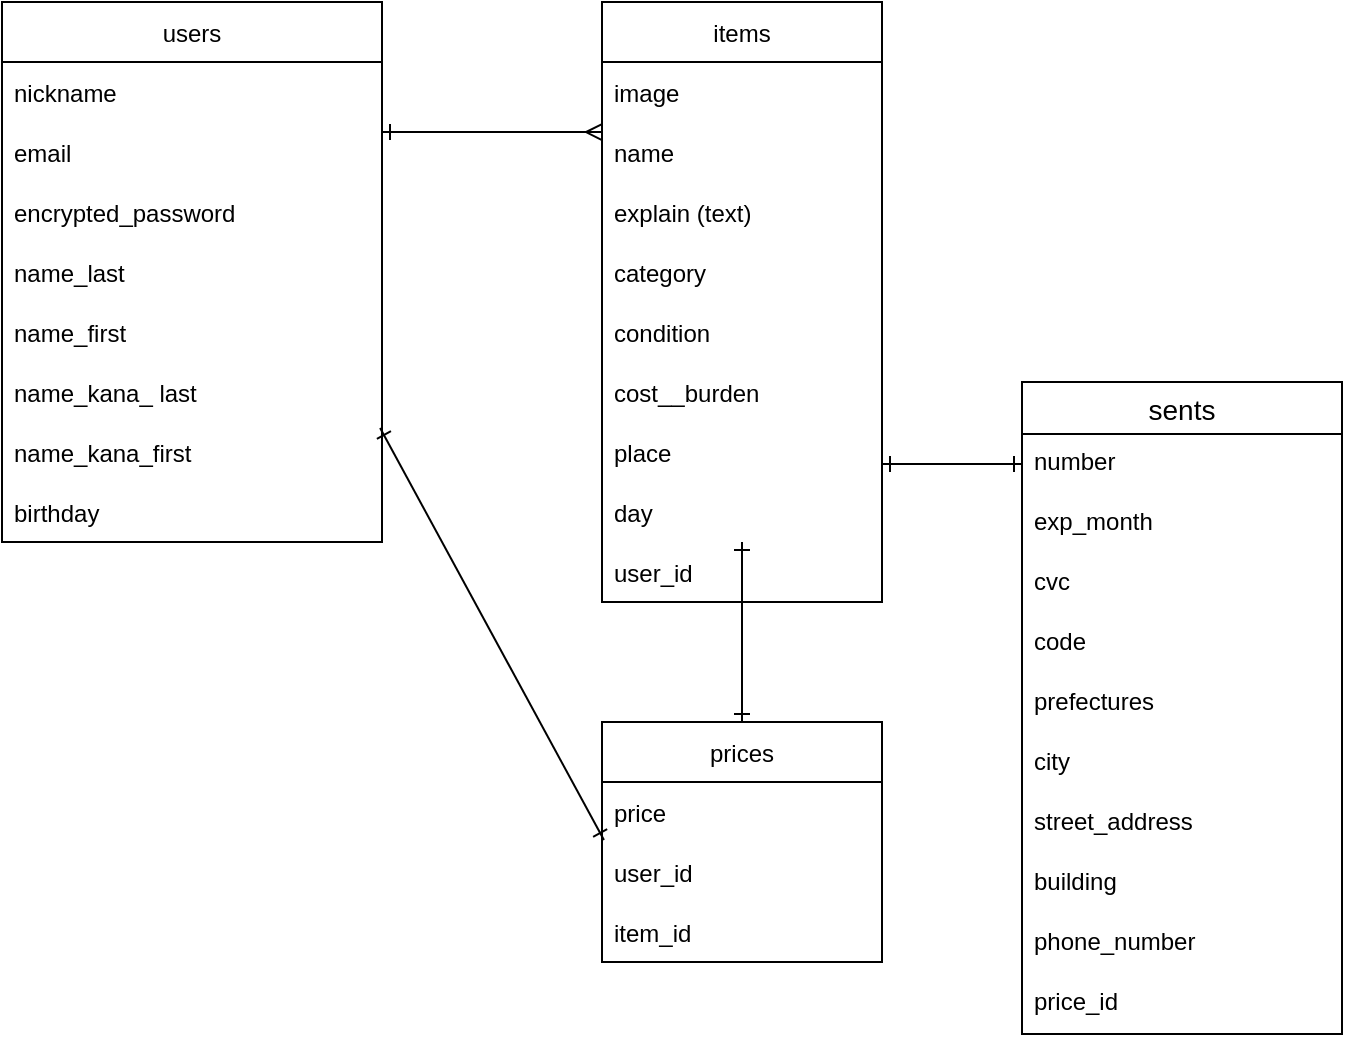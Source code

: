<mxfile>
    <diagram id="Sff5KM6kjeT8YIxL-IMy" name="ページ1">
        <mxGraphModel dx="916" dy="276" grid="1" gridSize="10" guides="1" tooltips="1" connect="1" arrows="1" fold="1" page="1" pageScale="1" pageWidth="827" pageHeight="1169" math="0" shadow="0">
            <root>
                <mxCell id="0"/>
                <mxCell id="1" parent="0"/>
                <mxCell id="2" value="items" style="swimlane;fontStyle=0;childLayout=stackLayout;horizontal=1;startSize=30;horizontalStack=0;resizeParent=1;resizeParentMax=0;resizeLast=0;collapsible=1;marginBottom=0;" parent="1" vertex="1">
                    <mxGeometry x="360" y="50" width="140" height="300" as="geometry"/>
                </mxCell>
                <mxCell id="3" value="image" style="text;strokeColor=none;fillColor=none;align=left;verticalAlign=middle;spacingLeft=4;spacingRight=4;overflow=hidden;points=[[0,0.5],[1,0.5]];portConstraint=eastwest;rotatable=0;" parent="2" vertex="1">
                    <mxGeometry y="30" width="140" height="30" as="geometry"/>
                </mxCell>
                <mxCell id="4" value="name" style="text;strokeColor=none;fillColor=none;align=left;verticalAlign=middle;spacingLeft=4;spacingRight=4;overflow=hidden;points=[[0,0.5],[1,0.5]];portConstraint=eastwest;rotatable=0;" parent="2" vertex="1">
                    <mxGeometry y="60" width="140" height="30" as="geometry"/>
                </mxCell>
                <mxCell id="5" value="explain (text)" style="text;strokeColor=none;fillColor=none;align=left;verticalAlign=middle;spacingLeft=4;spacingRight=4;overflow=hidden;points=[[0,0.5],[1,0.5]];portConstraint=eastwest;rotatable=0;" parent="2" vertex="1">
                    <mxGeometry y="90" width="140" height="30" as="geometry"/>
                </mxCell>
                <mxCell id="56" value="category" style="text;strokeColor=none;fillColor=none;align=left;verticalAlign=middle;spacingLeft=4;spacingRight=4;overflow=hidden;points=[[0,0.5],[1,0.5]];portConstraint=eastwest;rotatable=0;" vertex="1" parent="2">
                    <mxGeometry y="120" width="140" height="30" as="geometry"/>
                </mxCell>
                <mxCell id="57" value="condition" style="text;strokeColor=none;fillColor=none;align=left;verticalAlign=middle;spacingLeft=4;spacingRight=4;overflow=hidden;points=[[0,0.5],[1,0.5]];portConstraint=eastwest;rotatable=0;" vertex="1" parent="2">
                    <mxGeometry y="150" width="140" height="30" as="geometry"/>
                </mxCell>
                <mxCell id="58" value="cost__burden" style="text;strokeColor=none;fillColor=none;align=left;verticalAlign=middle;spacingLeft=4;spacingRight=4;overflow=hidden;points=[[0,0.5],[1,0.5]];portConstraint=eastwest;rotatable=0;" vertex="1" parent="2">
                    <mxGeometry y="180" width="140" height="30" as="geometry"/>
                </mxCell>
                <mxCell id="59" value="place" style="text;strokeColor=none;fillColor=none;align=left;verticalAlign=middle;spacingLeft=4;spacingRight=4;overflow=hidden;points=[[0,0.5],[1,0.5]];portConstraint=eastwest;rotatable=0;" vertex="1" parent="2">
                    <mxGeometry y="210" width="140" height="30" as="geometry"/>
                </mxCell>
                <mxCell id="60" value="day" style="text;strokeColor=none;fillColor=none;align=left;verticalAlign=middle;spacingLeft=4;spacingRight=4;overflow=hidden;points=[[0,0.5],[1,0.5]];portConstraint=eastwest;rotatable=0;" vertex="1" parent="2">
                    <mxGeometry y="240" width="140" height="30" as="geometry"/>
                </mxCell>
                <mxCell id="62" value="user_id" style="text;strokeColor=none;fillColor=none;align=left;verticalAlign=middle;spacingLeft=4;spacingRight=4;overflow=hidden;points=[[0,0.5],[1,0.5]];portConstraint=eastwest;rotatable=0;" vertex="1" parent="2">
                    <mxGeometry y="270" width="140" height="30" as="geometry"/>
                </mxCell>
                <mxCell id="6" value="prices" style="swimlane;fontStyle=0;childLayout=stackLayout;horizontal=1;startSize=30;horizontalStack=0;resizeParent=1;resizeParentMax=0;resizeLast=0;collapsible=1;marginBottom=0;" parent="1" vertex="1">
                    <mxGeometry x="360" y="410" width="140" height="120" as="geometry"/>
                </mxCell>
                <mxCell id="7" value="price " style="text;strokeColor=none;fillColor=none;align=left;verticalAlign=middle;spacingLeft=4;spacingRight=4;overflow=hidden;points=[[0,0.5],[1,0.5]];portConstraint=eastwest;rotatable=0;" parent="6" vertex="1">
                    <mxGeometry y="30" width="140" height="30" as="geometry"/>
                </mxCell>
                <mxCell id="41" value="user_id " style="text;strokeColor=none;fillColor=none;align=left;verticalAlign=middle;spacingLeft=4;spacingRight=4;overflow=hidden;points=[[0,0.5],[1,0.5]];portConstraint=eastwest;rotatable=0;" vertex="1" parent="6">
                    <mxGeometry y="60" width="140" height="30" as="geometry"/>
                </mxCell>
                <mxCell id="42" value="item_id " style="text;strokeColor=none;fillColor=none;align=left;verticalAlign=middle;spacingLeft=4;spacingRight=4;overflow=hidden;points=[[0,0.5],[1,0.5]];portConstraint=eastwest;rotatable=0;" vertex="1" parent="6">
                    <mxGeometry y="90" width="140" height="30" as="geometry"/>
                </mxCell>
                <mxCell id="10" value="users" style="swimlane;fontStyle=0;childLayout=stackLayout;horizontal=1;startSize=30;horizontalStack=0;resizeParent=1;resizeParentMax=0;resizeLast=0;collapsible=1;marginBottom=0;" parent="1" vertex="1">
                    <mxGeometry x="60" y="50" width="190" height="270" as="geometry"/>
                </mxCell>
                <mxCell id="11" value="nickname" style="text;strokeColor=none;fillColor=none;align=left;verticalAlign=middle;spacingLeft=4;spacingRight=4;overflow=hidden;points=[[0,0.5],[1,0.5]];portConstraint=eastwest;rotatable=0;" parent="10" vertex="1">
                    <mxGeometry y="30" width="190" height="30" as="geometry"/>
                </mxCell>
                <mxCell id="12" value="email" style="text;strokeColor=none;fillColor=none;align=left;verticalAlign=middle;spacingLeft=4;spacingRight=4;overflow=hidden;points=[[0,0.5],[1,0.5]];portConstraint=eastwest;rotatable=0;" parent="10" vertex="1">
                    <mxGeometry y="60" width="190" height="30" as="geometry"/>
                </mxCell>
                <mxCell id="13" value="encrypted_password" style="text;strokeColor=none;fillColor=none;align=left;verticalAlign=middle;spacingLeft=4;spacingRight=4;overflow=hidden;points=[[0,0.5],[1,0.5]];portConstraint=eastwest;rotatable=0;" parent="10" vertex="1">
                    <mxGeometry y="90" width="190" height="30" as="geometry"/>
                </mxCell>
                <mxCell id="14" value="name_last" style="text;strokeColor=none;fillColor=none;align=left;verticalAlign=middle;spacingLeft=4;spacingRight=4;overflow=hidden;points=[[0,0.5],[1,0.5]];portConstraint=eastwest;rotatable=0;" parent="10" vertex="1">
                    <mxGeometry y="120" width="190" height="30" as="geometry"/>
                </mxCell>
                <mxCell id="15" value="name_first " style="text;strokeColor=none;fillColor=none;align=left;verticalAlign=middle;spacingLeft=4;spacingRight=4;overflow=hidden;points=[[0,0.5],[1,0.5]];portConstraint=eastwest;rotatable=0;" parent="10" vertex="1">
                    <mxGeometry y="150" width="190" height="30" as="geometry"/>
                </mxCell>
                <mxCell id="16" value="name_kana_ last" style="text;strokeColor=none;fillColor=none;align=left;verticalAlign=middle;spacingLeft=4;spacingRight=4;overflow=hidden;points=[[0,0.5],[1,0.5]];portConstraint=eastwest;rotatable=0;" parent="10" vertex="1">
                    <mxGeometry y="180" width="190" height="30" as="geometry"/>
                </mxCell>
                <mxCell id="17" value="name_kana_first 　" style="text;strokeColor=none;fillColor=none;align=left;verticalAlign=middle;spacingLeft=4;spacingRight=4;overflow=hidden;points=[[0,0.5],[1,0.5]];portConstraint=eastwest;rotatable=0;" parent="10" vertex="1">
                    <mxGeometry y="210" width="190" height="30" as="geometry"/>
                </mxCell>
                <mxCell id="18" value="birthday " style="text;strokeColor=none;fillColor=none;align=left;verticalAlign=middle;spacingLeft=4;spacingRight=4;overflow=hidden;points=[[0,0.5],[1,0.5]];portConstraint=eastwest;rotatable=0;" parent="10" vertex="1">
                    <mxGeometry y="240" width="190" height="30" as="geometry"/>
                </mxCell>
                <mxCell id="39" style="edgeStyle=none;html=1;exitX=1;exitY=0.167;exitDx=0;exitDy=0;entryX=0;entryY=0.167;entryDx=0;entryDy=0;entryPerimeter=0;endArrow=ERmany;endFill=0;startArrow=ERone;startFill=0;exitPerimeter=0;" edge="1" parent="1" source="12" target="4">
                    <mxGeometry relative="1" as="geometry"/>
                </mxCell>
                <mxCell id="40" style="edgeStyle=none;html=1;startArrow=ERone;startFill=0;endArrow=ERone;endFill=0;" edge="1" parent="1" target="6">
                    <mxGeometry relative="1" as="geometry">
                        <mxPoint x="430" y="320" as="sourcePoint"/>
                    </mxGeometry>
                </mxCell>
                <mxCell id="43" style="edgeStyle=none;html=1;exitX=0.995;exitY=0.1;exitDx=0;exitDy=0;startArrow=ERone;startFill=0;endArrow=ERone;endFill=0;exitPerimeter=0;entryX=0.007;entryY=-0.033;entryDx=0;entryDy=0;entryPerimeter=0;" edge="1" parent="1" source="17" target="41">
                    <mxGeometry relative="1" as="geometry">
                        <mxPoint x="360" y="263" as="targetPoint"/>
                    </mxGeometry>
                </mxCell>
                <mxCell id="44" value="sents" style="swimlane;fontStyle=0;childLayout=stackLayout;horizontal=1;startSize=26;horizontalStack=0;resizeParent=1;resizeParentMax=0;resizeLast=0;collapsible=1;marginBottom=0;align=center;fontSize=14;" vertex="1" parent="1">
                    <mxGeometry x="570" y="240" width="160" height="326" as="geometry"/>
                </mxCell>
                <mxCell id="46" value="number" style="text;strokeColor=none;fillColor=none;spacingLeft=4;spacingRight=4;overflow=hidden;rotatable=0;points=[[0,0.5],[1,0.5]];portConstraint=eastwest;fontSize=12;" vertex="1" parent="44">
                    <mxGeometry y="26" width="160" height="30" as="geometry"/>
                </mxCell>
                <mxCell id="47" value="exp_month" style="text;strokeColor=none;fillColor=none;spacingLeft=4;spacingRight=4;overflow=hidden;rotatable=0;points=[[0,0.5],[1,0.5]];portConstraint=eastwest;fontSize=12;" vertex="1" parent="44">
                    <mxGeometry y="56" width="160" height="30" as="geometry"/>
                </mxCell>
                <mxCell id="49" value="cvc" style="text;strokeColor=none;fillColor=none;spacingLeft=4;spacingRight=4;overflow=hidden;rotatable=0;points=[[0,0.5],[1,0.5]];portConstraint=eastwest;fontSize=12;" vertex="1" parent="44">
                    <mxGeometry y="86" width="160" height="30" as="geometry"/>
                </mxCell>
                <mxCell id="50" value="code" style="text;strokeColor=none;fillColor=none;spacingLeft=4;spacingRight=4;overflow=hidden;rotatable=0;points=[[0,0.5],[1,0.5]];portConstraint=eastwest;fontSize=12;" vertex="1" parent="44">
                    <mxGeometry y="116" width="160" height="30" as="geometry"/>
                </mxCell>
                <mxCell id="51" value="prefectures" style="text;strokeColor=none;fillColor=none;spacingLeft=4;spacingRight=4;overflow=hidden;rotatable=0;points=[[0,0.5],[1,0.5]];portConstraint=eastwest;fontSize=12;" vertex="1" parent="44">
                    <mxGeometry y="146" width="160" height="30" as="geometry"/>
                </mxCell>
                <mxCell id="52" value="city" style="text;strokeColor=none;fillColor=none;spacingLeft=4;spacingRight=4;overflow=hidden;rotatable=0;points=[[0,0.5],[1,0.5]];portConstraint=eastwest;fontSize=12;" vertex="1" parent="44">
                    <mxGeometry y="176" width="160" height="30" as="geometry"/>
                </mxCell>
                <mxCell id="53" value="street_address" style="text;strokeColor=none;fillColor=none;spacingLeft=4;spacingRight=4;overflow=hidden;rotatable=0;points=[[0,0.5],[1,0.5]];portConstraint=eastwest;fontSize=12;" vertex="1" parent="44">
                    <mxGeometry y="206" width="160" height="30" as="geometry"/>
                </mxCell>
                <mxCell id="54" value="building" style="text;strokeColor=none;fillColor=none;spacingLeft=4;spacingRight=4;overflow=hidden;rotatable=0;points=[[0,0.5],[1,0.5]];portConstraint=eastwest;fontSize=12;" vertex="1" parent="44">
                    <mxGeometry y="236" width="160" height="30" as="geometry"/>
                </mxCell>
                <mxCell id="55" value="phone_number" style="text;strokeColor=none;fillColor=none;spacingLeft=4;spacingRight=4;overflow=hidden;rotatable=0;points=[[0,0.5],[1,0.5]];portConstraint=eastwest;fontSize=12;" vertex="1" parent="44">
                    <mxGeometry y="266" width="160" height="30" as="geometry"/>
                </mxCell>
                <mxCell id="61" value="price_id" style="text;strokeColor=none;fillColor=none;spacingLeft=4;spacingRight=4;overflow=hidden;rotatable=0;points=[[0,0.5],[1,0.5]];portConstraint=eastwest;fontSize=12;" vertex="1" parent="44">
                    <mxGeometry y="296" width="160" height="30" as="geometry"/>
                </mxCell>
                <mxCell id="48" style="edgeStyle=none;html=1;startArrow=ERone;startFill=0;endArrow=ERone;endFill=0;exitX=0;exitY=0.5;exitDx=0;exitDy=0;" edge="1" parent="1" source="46">
                    <mxGeometry relative="1" as="geometry">
                        <mxPoint x="670" y="140" as="sourcePoint"/>
                        <mxPoint x="500" y="281" as="targetPoint"/>
                    </mxGeometry>
                </mxCell>
            </root>
        </mxGraphModel>
    </diagram>
</mxfile>